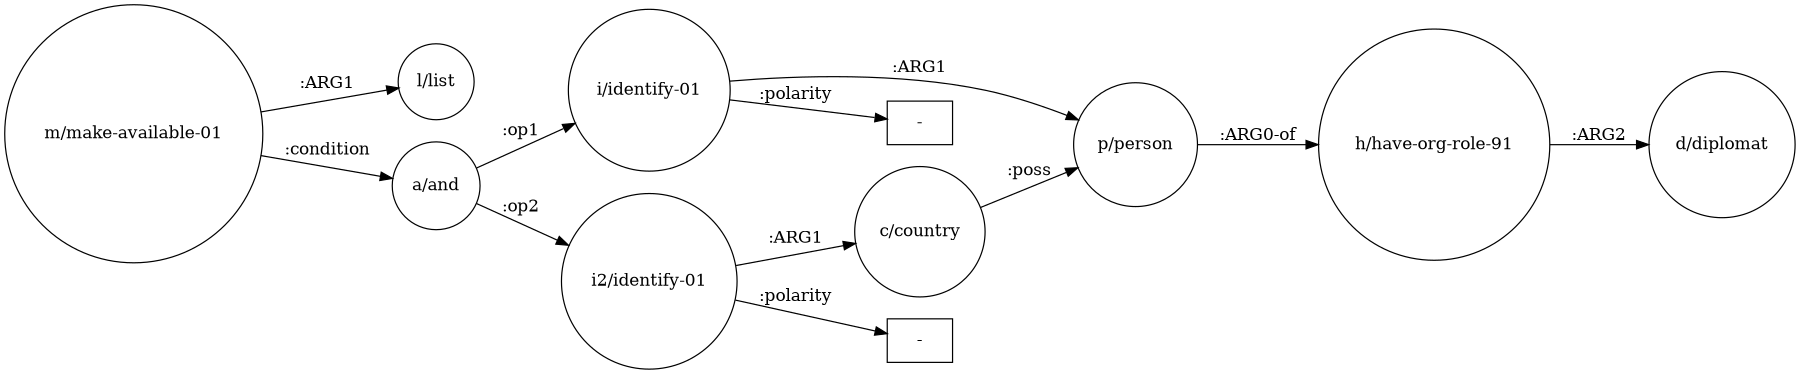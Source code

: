 digraph amr_graph {
	rankdir=LR size="12,8"
	m [label="m/make-available-01" shape=circle]
	l [label="l/list" shape=circle]
	a [label="a/and" shape=circle]
	i [label="i/identify-01" shape=circle]
	p [label="p/person" shape=circle]
	h [label="h/have-org-role-91" shape=circle]
	d [label="d/diplomat" shape=circle]
	i2 [label="i2/identify-01" shape=circle]
	c [label="c/country" shape=circle]
	m -> l [label=":ARG1"]
	m -> a [label=":condition"]
	a -> i [label=":op1"]
	i -> p [label=":ARG1"]
	p -> h [label=":ARG0-of"]
	h -> d [label=":ARG2"]
	a -> i2 [label=":op2"]
	i2 -> c [label=":ARG1"]
	c -> p [label=":poss"]
	node_0 [label="-" shape=rectangle]
	i -> node_0 [label=":polarity"]
	node_1 [label="-" shape=rectangle]
	i2 -> node_1 [label=":polarity"]
}

